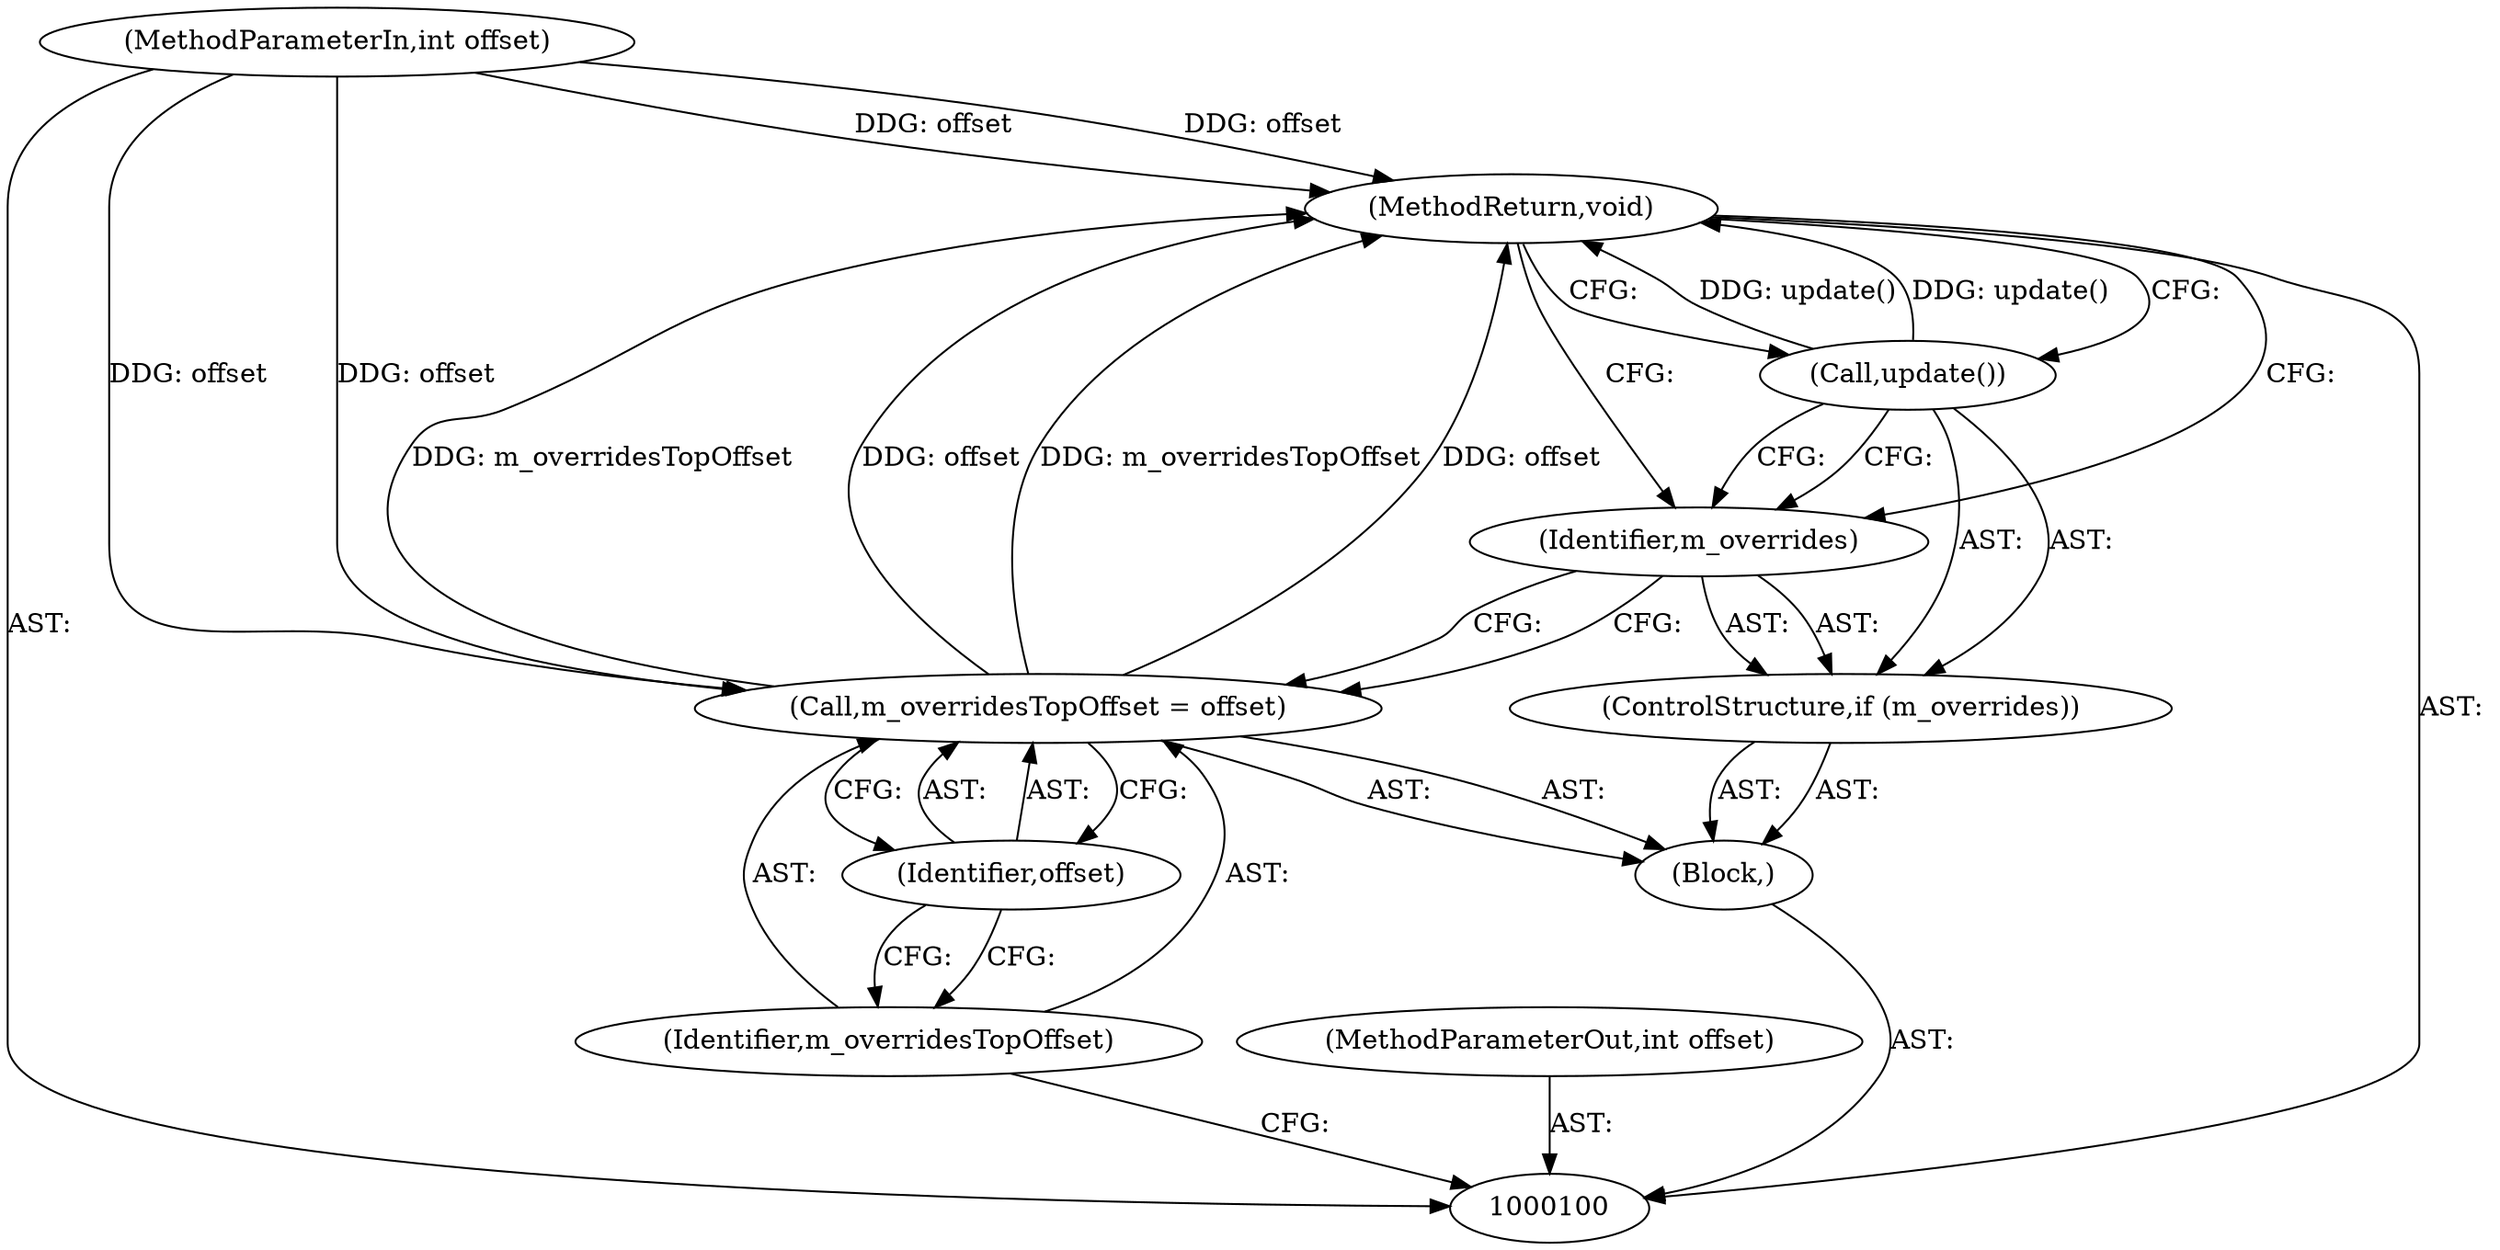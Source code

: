 digraph "1_Chrome_d4cd2b2c0953ad7e9fa988c234eb9361be80fe81_5" {
"1000109" [label="(MethodReturn,void)"];
"1000101" [label="(MethodParameterIn,int offset)"];
"1000122" [label="(MethodParameterOut,int offset)"];
"1000102" [label="(Block,)"];
"1000105" [label="(Identifier,offset)"];
"1000103" [label="(Call,m_overridesTopOffset = offset)"];
"1000104" [label="(Identifier,m_overridesTopOffset)"];
"1000106" [label="(ControlStructure,if (m_overrides))"];
"1000107" [label="(Identifier,m_overrides)"];
"1000108" [label="(Call,update())"];
"1000109" -> "1000100"  [label="AST: "];
"1000109" -> "1000108"  [label="CFG: "];
"1000109" -> "1000107"  [label="CFG: "];
"1000108" -> "1000109"  [label="DDG: update()"];
"1000103" -> "1000109"  [label="DDG: m_overridesTopOffset"];
"1000103" -> "1000109"  [label="DDG: offset"];
"1000101" -> "1000109"  [label="DDG: offset"];
"1000101" -> "1000100"  [label="AST: "];
"1000101" -> "1000109"  [label="DDG: offset"];
"1000101" -> "1000103"  [label="DDG: offset"];
"1000122" -> "1000100"  [label="AST: "];
"1000102" -> "1000100"  [label="AST: "];
"1000103" -> "1000102"  [label="AST: "];
"1000106" -> "1000102"  [label="AST: "];
"1000105" -> "1000103"  [label="AST: "];
"1000105" -> "1000104"  [label="CFG: "];
"1000103" -> "1000105"  [label="CFG: "];
"1000103" -> "1000102"  [label="AST: "];
"1000103" -> "1000105"  [label="CFG: "];
"1000104" -> "1000103"  [label="AST: "];
"1000105" -> "1000103"  [label="AST: "];
"1000107" -> "1000103"  [label="CFG: "];
"1000103" -> "1000109"  [label="DDG: m_overridesTopOffset"];
"1000103" -> "1000109"  [label="DDG: offset"];
"1000101" -> "1000103"  [label="DDG: offset"];
"1000104" -> "1000103"  [label="AST: "];
"1000104" -> "1000100"  [label="CFG: "];
"1000105" -> "1000104"  [label="CFG: "];
"1000106" -> "1000102"  [label="AST: "];
"1000107" -> "1000106"  [label="AST: "];
"1000108" -> "1000106"  [label="AST: "];
"1000107" -> "1000106"  [label="AST: "];
"1000107" -> "1000103"  [label="CFG: "];
"1000108" -> "1000107"  [label="CFG: "];
"1000109" -> "1000107"  [label="CFG: "];
"1000108" -> "1000106"  [label="AST: "];
"1000108" -> "1000107"  [label="CFG: "];
"1000109" -> "1000108"  [label="CFG: "];
"1000108" -> "1000109"  [label="DDG: update()"];
}
